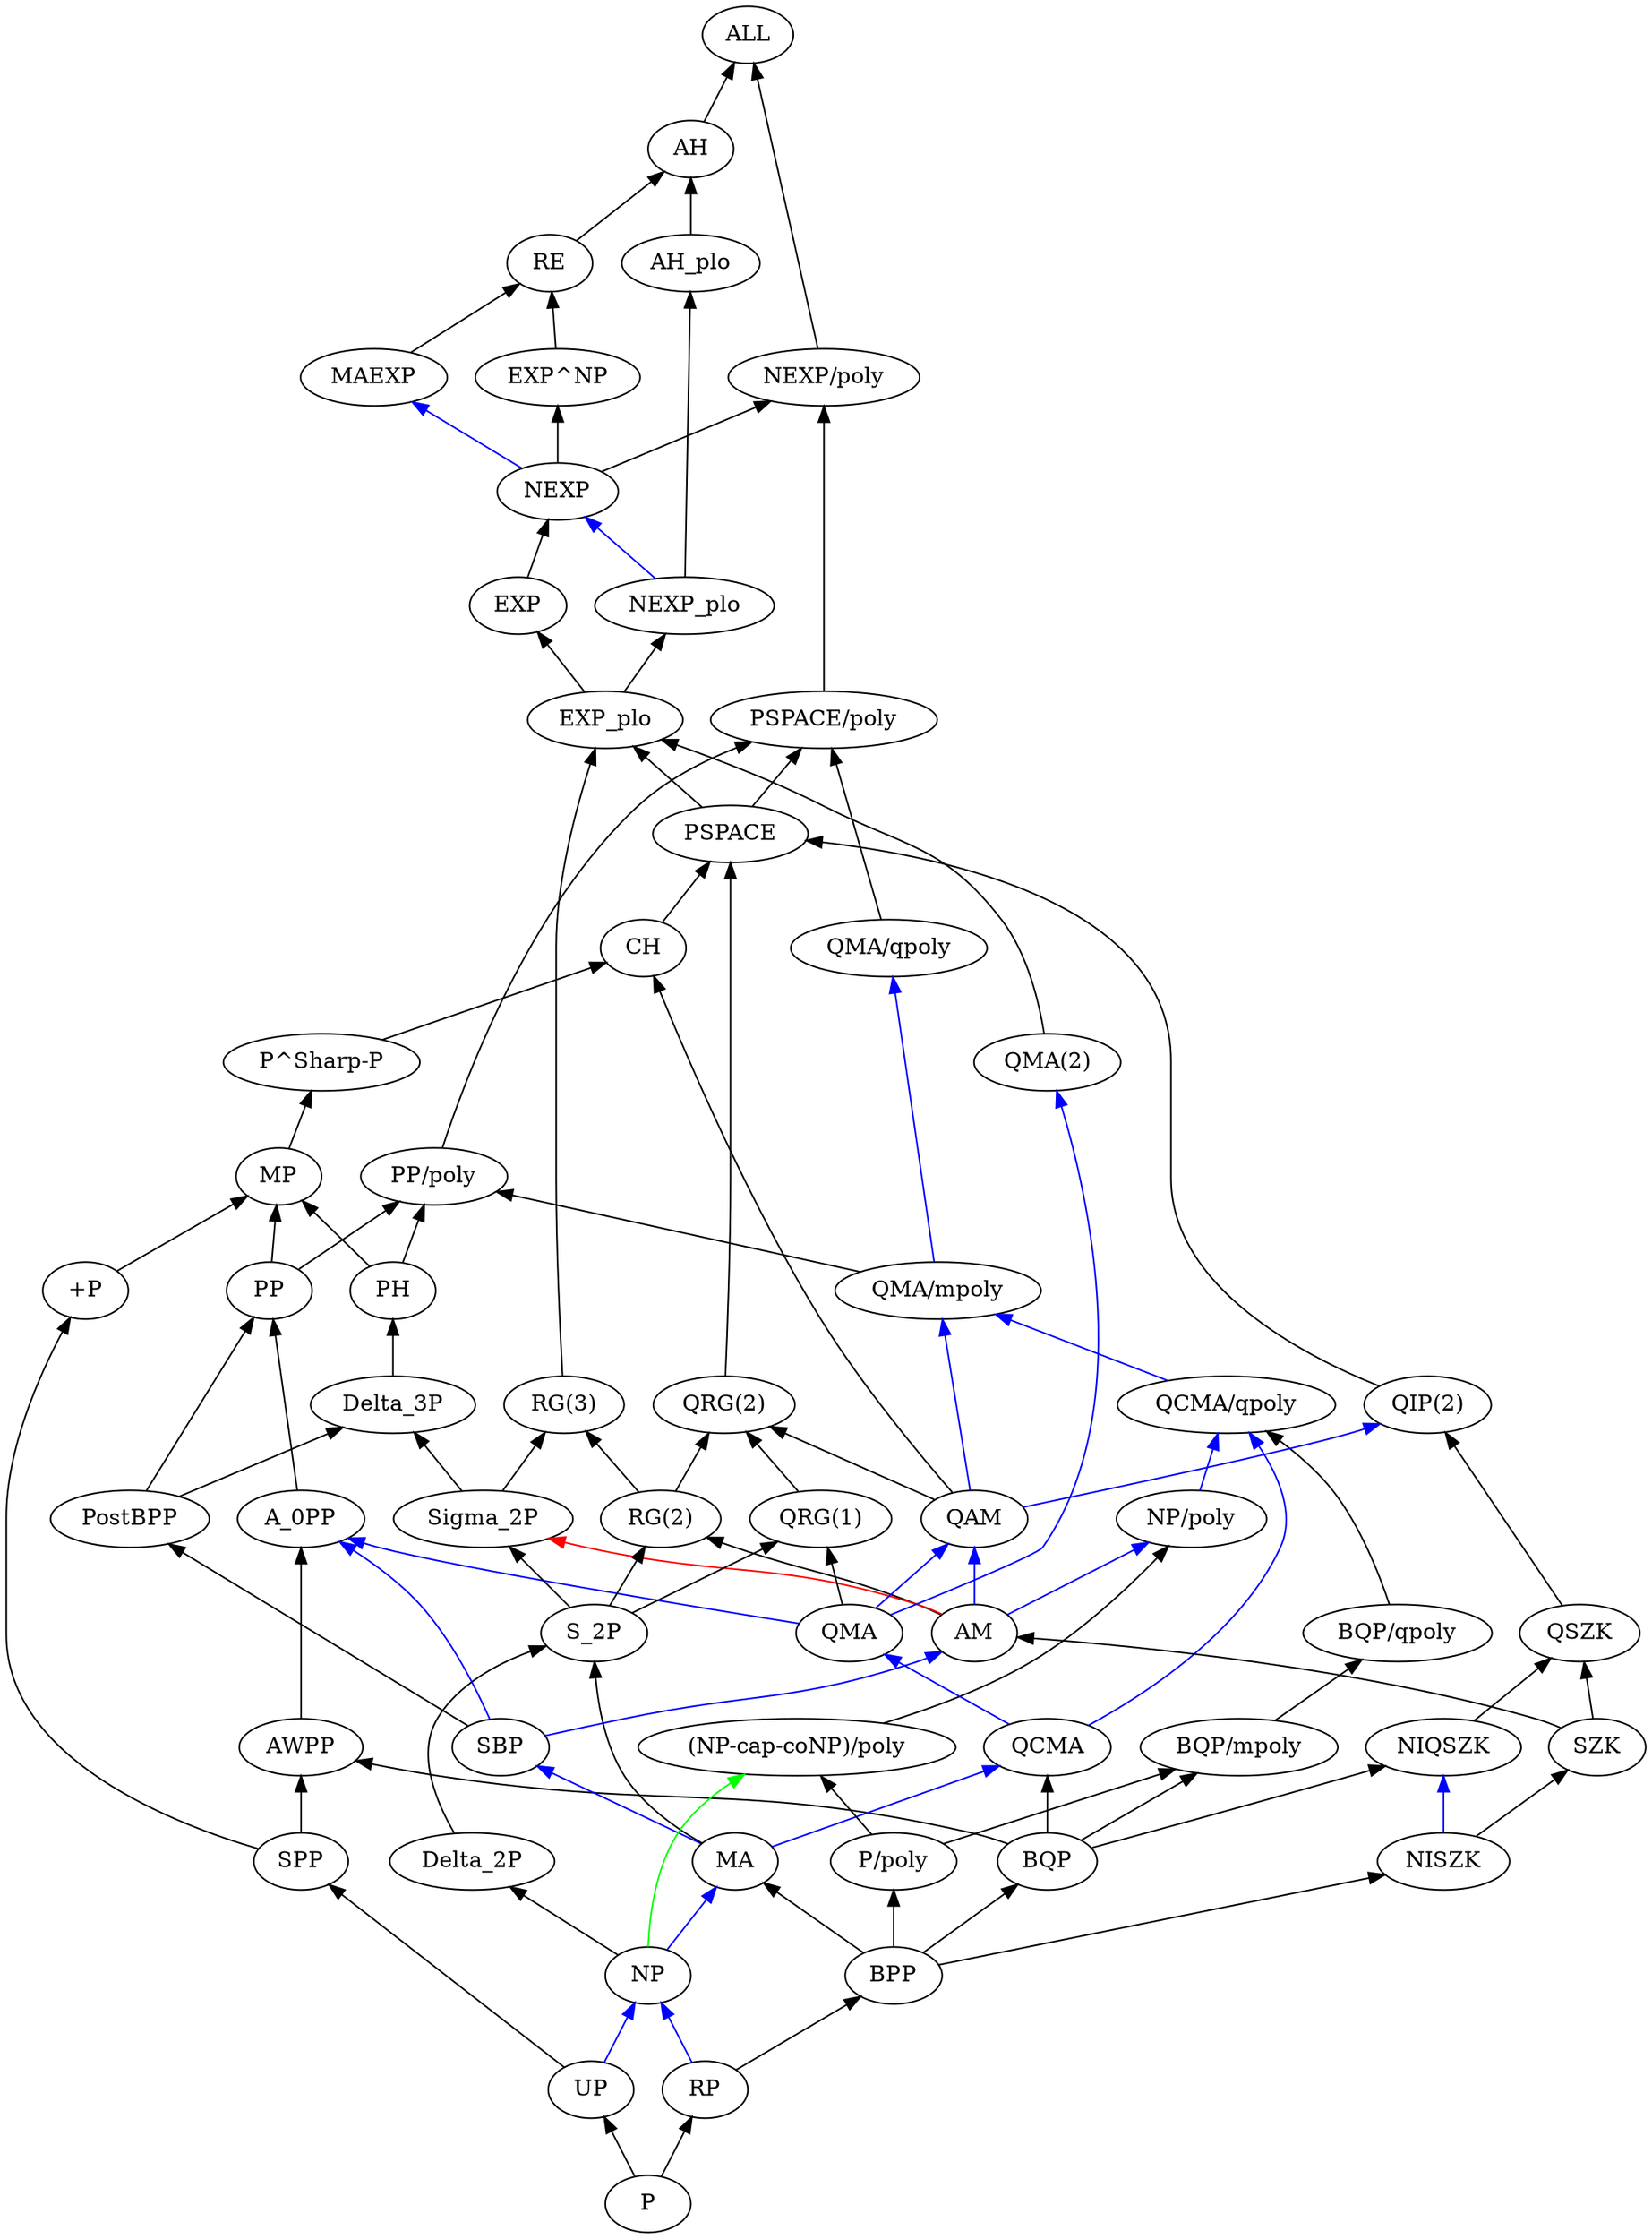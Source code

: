 digraph G {
    bgcolor=white;
    rankdir=BT;
    node [color=black,fontcolor=black];
    1 [label="(NP-cap-coNP)/poly",id="AAnode1"];
    2 [label="+P",id="AAnode2"];
    3 [label="AH",id="AAnode3"];
    4 [label="AH_plo",id="AAnode4"];
    5 [label="ALL",id="AAnode5"];
    6 [label="AM",id="AAnode6"];
    7 [label="AWPP",id="AAnode7"];
    8 [label="A_0PP",id="AAnode8"];
    9 [label="BPP",id="AAnode9"];
    10 [label="BQP",id="AAnode10"];
    11 [label="BQP/mpoly",id="AAnode11"];
    12 [label="BQP/qpoly",id="AAnode12"];
    13 [label="CH",id="AAnode13"];
    14 [label="Delta_2P",id="AAnode14"];
    15 [label="Delta_3P",id="AAnode15"];
    16 [label="EXP",id="AAnode16"];
    17 [label="EXP^NP",id="AAnode17"];
    18 [label="EXP_plo",id="AAnode18"];
    19 [label="MA",id="AAnode19"];
    20 [label="MAEXP",id="AAnode20"];
    21 [label="MP",id="AAnode21"];
    22 [label="NEXP",id="AAnode22"];
    23 [label="NEXP/poly",id="AAnode23"];
    24 [label="NEXP_plo",id="AAnode24"];
    25 [label="NIQSZK",id="AAnode25"];
    26 [label="NISZK",id="AAnode26"];
    27 [label="NP",id="AAnode27"];
    28 [label="NP/poly",id="AAnode28"];
    29 [label="P",id="AAnode29"];
    30 [label="P/poly",id="AAnode30"];
    31 [label="PH",id="AAnode31"];
    32 [label="PP",id="AAnode32"];
    33 [label="PP/poly",id="AAnode33"];
    34 [label="PSPACE",id="AAnode34"];
    35 [label="PSPACE/poly",id="AAnode35"];
    36 [label="P^Sharp-P",id="AAnode36"];
    37 [label="PostBPP",id="AAnode37"];
    38 [label="QAM",id="AAnode38"];
    39 [label="QCMA",id="AAnode39"];
    40 [label="QCMA/qpoly",id="AAnode40"];
    41 [label="QIP(2)",id="AAnode41"];
    42 [label="QMA",id="AAnode42"];
    43 [label="QMA(2)",id="AAnode43"];
    44 [label="QMA/mpoly",id="AAnode44"];
    45 [label="QMA/qpoly",id="AAnode45"];
    46 [label="QRG(1)",id="AAnode46"];
    47 [label="QRG(2)",id="AAnode47"];
    48 [label="QSZK",id="AAnode48"];
    49 [label="RE",id="AAnode49"];
    50 [label="RG(2)",id="AAnode50"];
    51 [label="RG(3)",id="AAnode51"];
    52 [label="RP",id="AAnode52"];
    53 [label="SBP",id="AAnode53"];
    54 [label="SPP",id="AAnode54"];
    55 [label="SZK",id="AAnode55"];
    56 [label="S_2P",id="AAnode56"];
    57 [label="Sigma_2P",id="AAnode57"];
    58 [label="UP",id="AAnode58"];
    30 -> 11 [color=black];
    30 -> 1 [color=black];
    47 -> 34 [color=black];
    20 -> 49 [color=black];
    4 -> 3 [color=black];
    37 -> 32 [color=black];
    37 -> 15 [color=black];
    57 -> 15 [color=black];
    57 -> 51 [color=black];
    41 -> 34 [color=black];
    40 -> 44 [color=blue];
    42 -> 46 [color=black];
    42 -> 38 [color=blue];
    42 -> 43 [color=blue];
    42 -> 8 [color=blue];
    25 -> 48 [color=black];
    54 -> 2 [color=black];
    54 -> 7 [color=black];
    24 -> 4 [color=black];
    24 -> 22 [color=blue];
    50 -> 47 [color=black];
    50 -> 51 [color=black];
    48 -> 41 [color=black];
    28 -> 40 [color=blue];
    19 -> 56 [color=black];
    19 -> 39 [color=blue];
    19 -> 53 [color=blue];
    44 -> 33 [color=black];
    44 -> 45 [color=blue];
    43 -> 18 [color=black];
    12 -> 40 [color=black];
    6 -> 50 [color=black];
    6 -> 28 [color=blue];
    6 -> 38 [color=blue];
    6 -> 57 [color=red];
    7 -> 8 [color=black];
    17 -> 49 [color=black];
    15 -> 31 [color=black];
    36 -> 13 [color=black];
    35 -> 23 [color=black];
    14 -> 56 [color=black];
    31 -> 21 [color=black];
    31 -> 33 [color=black];
    23 -> 5 [color=black];
    45 -> 35 [color=black];
    52 -> 9 [color=black];
    52 -> 27 [color=blue];
    13 -> 34 [color=black];
    58 -> 54 [color=black];
    58 -> 27 [color=blue];
    22 -> 23 [color=black];
    22 -> 17 [color=black];
    22 -> 20 [color=blue];
    11 -> 12 [color=black];
    32 -> 21 [color=black];
    32 -> 33 [color=black];
    34 -> 18 [color=black];
    34 -> 35 [color=black];
    18 -> 24 [color=black];
    18 -> 16 [color=black];
    8 -> 32 [color=black];
    27 -> 14 [color=black];
    27 -> 19 [color=blue];
    27 -> 1 [color=green];
    39 -> 42 [color=blue];
    39 -> 40 [color=blue];
    29 -> 58 [color=black];
    29 -> 52 [color=black];
    46 -> 47 [color=black];
    2 -> 21 [color=black];
    10 -> 11 [color=black];
    10 -> 7 [color=black];
    10 -> 39 [color=black];
    10 -> 25 [color=black];
    26 -> 55 [color=black];
    26 -> 25 [color=blue];
    21 -> 36 [color=black];
    1 -> 28 [color=black];
    56 -> 57 [color=black];
    56 -> 46 [color=black];
    56 -> 50 [color=black];
    49 -> 3 [color=black];
    33 -> 35 [color=black];
    3 -> 5 [color=black];
    38 -> 47 [color=black];
    38 -> 13 [color=black];
    38 -> 44 [color=blue];
    38 -> 41 [color=blue];
    9 -> 30 [color=black];
    9 -> 19 [color=black];
    9 -> 10 [color=black];
    9 -> 26 [color=black];
    53 -> 37 [color=black];
    53 -> 8 [color=blue];
    53 -> 6 [color=blue];
    51 -> 18 [color=black];
    55 -> 48 [color=black];
    55 -> 6 [color=black];
    16 -> 22 [color=black];
}